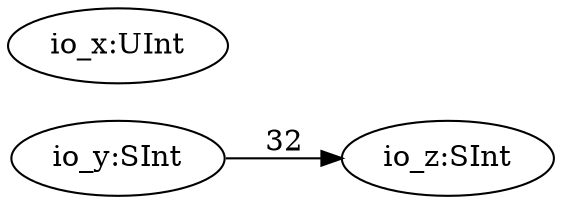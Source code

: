 digraph ZeroWidthTest_MulZS_1{
rankdir = LR;
  io_z[label="io_z:SInt"];
  io_y[label="io_y:SInt"];
  io_x[label="io_x:UInt"];
  io_y -> io_z[label="32"];
}